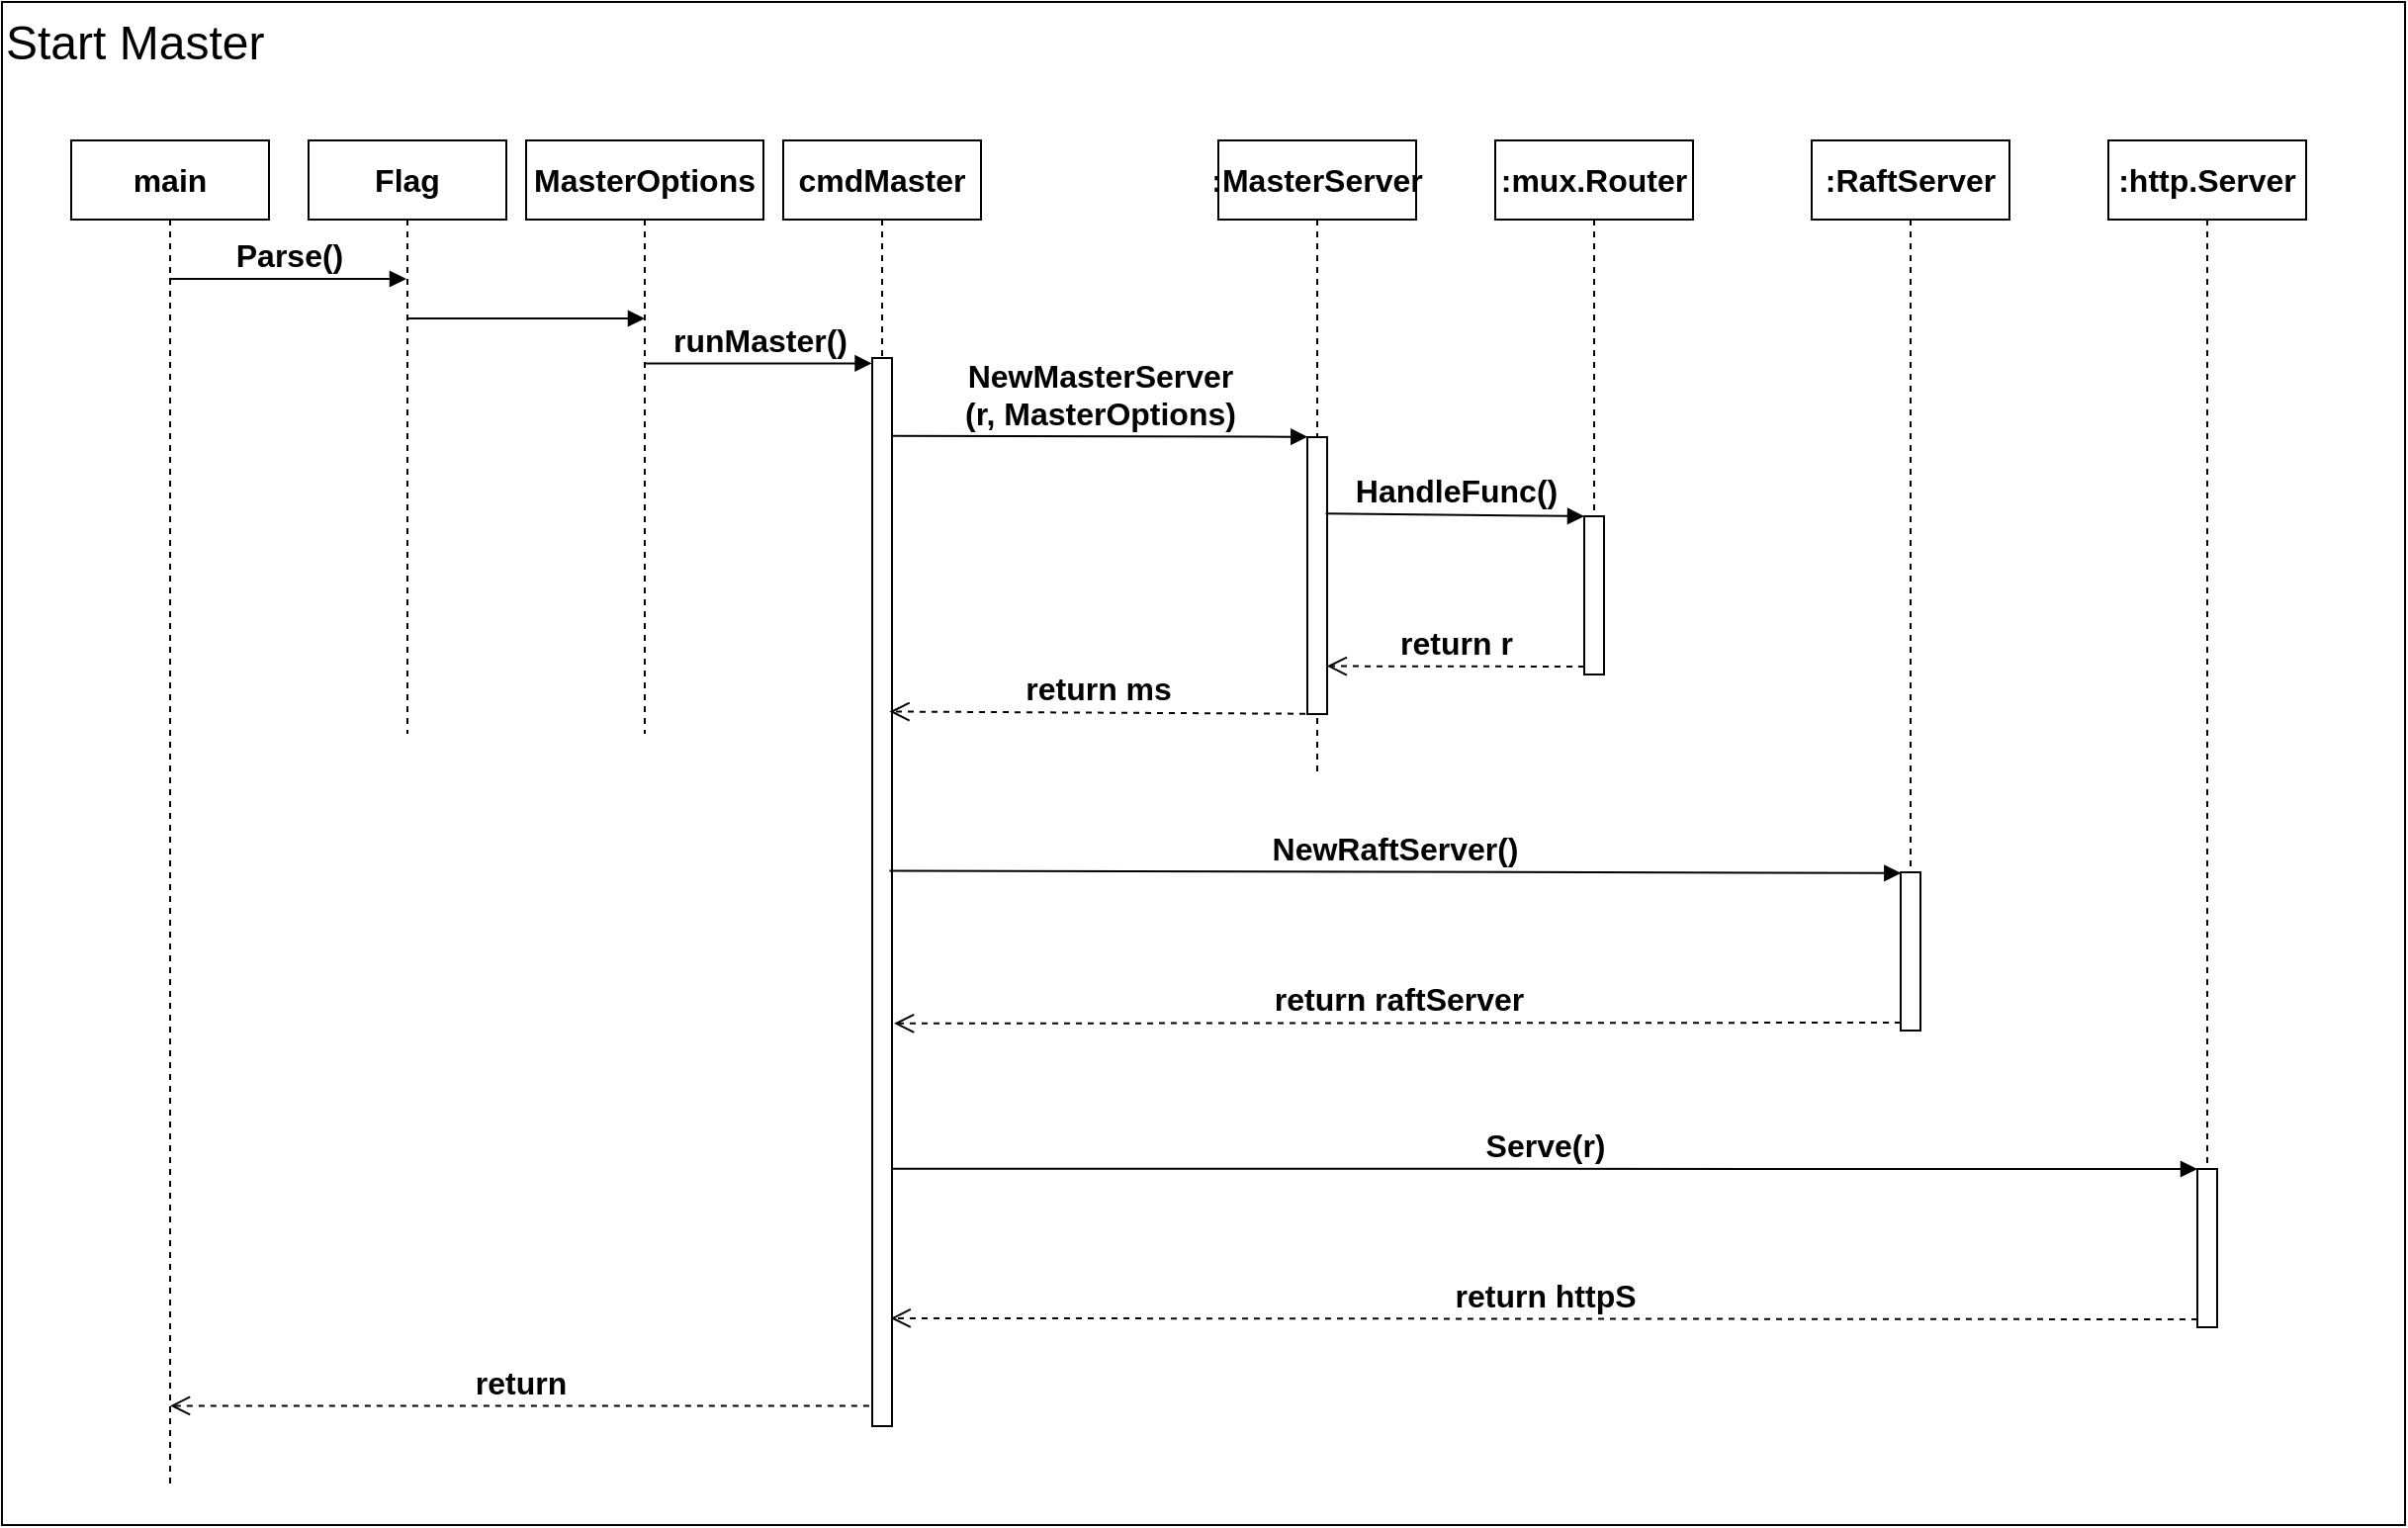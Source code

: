 <mxfile version="17.1.0" type="github" pages="2">
  <diagram id="kgpKYQtTHZ0yAKxKKP6v" name="Start Master">
    <mxGraphModel dx="1426" dy="769" grid="1" gridSize="10" guides="1" tooltips="1" connect="1" arrows="1" fold="1" page="1" pageScale="1" pageWidth="850" pageHeight="1100" math="0" shadow="0">
      <root>
        <mxCell id="0" />
        <mxCell id="1" parent="0" />
        <mxCell id="LGNnzQTe8pXJEuaVngby-1" value="&lt;font style=&quot;font-size: 24px&quot;&gt;Start Master&lt;/font&gt;" style="whiteSpace=wrap;html=1;align=left;horizontal=1;verticalAlign=top;" parent="1" vertex="1">
          <mxGeometry x="65" y="70" width="1215" height="770" as="geometry" />
        </mxCell>
        <mxCell id="LGNnzQTe8pXJEuaVngby-2" value="main" style="shape=umlLifeline;perimeter=lifelinePerimeter;whiteSpace=wrap;html=1;container=1;collapsible=0;recursiveResize=0;outlineConnect=0;fontSize=16;fontStyle=1" parent="1" vertex="1">
          <mxGeometry x="100" y="140" width="100" height="680" as="geometry" />
        </mxCell>
        <mxCell id="LGNnzQTe8pXJEuaVngby-3" value="Flag" style="shape=umlLifeline;perimeter=lifelinePerimeter;whiteSpace=wrap;html=1;container=1;collapsible=0;recursiveResize=0;outlineConnect=0;fontSize=16;fontStyle=1" parent="1" vertex="1">
          <mxGeometry x="220" y="140" width="100" height="300" as="geometry" />
        </mxCell>
        <mxCell id="LGNnzQTe8pXJEuaVngby-4" value="MasterOptions" style="shape=umlLifeline;perimeter=lifelinePerimeter;whiteSpace=wrap;html=1;container=1;collapsible=0;recursiveResize=0;outlineConnect=0;fontSize=16;fontStyle=1" parent="1" vertex="1">
          <mxGeometry x="330" y="140" width="120" height="300" as="geometry" />
        </mxCell>
        <mxCell id="LGNnzQTe8pXJEuaVngby-5" value="Parse()" style="html=1;verticalAlign=bottom;endArrow=block;rounded=0;fontSize=16;fontStyle=1" parent="1" target="LGNnzQTe8pXJEuaVngby-3" edge="1">
          <mxGeometry relative="1" as="geometry">
            <mxPoint x="149.5" y="210" as="sourcePoint" />
            <mxPoint x="306" y="210" as="targetPoint" />
          </mxGeometry>
        </mxCell>
        <mxCell id="LGNnzQTe8pXJEuaVngby-6" value="" style="html=1;verticalAlign=bottom;endArrow=block;rounded=0;fontSize=16;fontStyle=1" parent="1" source="LGNnzQTe8pXJEuaVngby-3" target="LGNnzQTe8pXJEuaVngby-4" edge="1">
          <mxGeometry width="80" relative="1" as="geometry">
            <mxPoint x="310" y="240" as="sourcePoint" />
            <mxPoint x="390" y="240" as="targetPoint" />
            <Array as="points">
              <mxPoint x="390" y="230" />
            </Array>
          </mxGeometry>
        </mxCell>
        <mxCell id="LGNnzQTe8pXJEuaVngby-7" value="runMaster()" style="html=1;verticalAlign=bottom;endArrow=block;rounded=0;entryX=-0.022;entryY=0.005;entryDx=0;entryDy=0;entryPerimeter=0;fontSize=16;fontStyle=1" parent="1" target="HbZCNWBuGogwmI4jJk0Y-1" edge="1" source="LGNnzQTe8pXJEuaVngby-4">
          <mxGeometry width="80" relative="1" as="geometry">
            <mxPoint x="389.5" y="255" as="sourcePoint" />
            <mxPoint x="509.5" y="255" as="targetPoint" />
          </mxGeometry>
        </mxCell>
        <mxCell id="LGNnzQTe8pXJEuaVngby-8" value="cmdMaster" style="shape=umlLifeline;perimeter=lifelinePerimeter;whiteSpace=wrap;html=1;container=1;collapsible=0;recursiveResize=0;outlineConnect=0;fontSize=16;fontStyle=1" parent="1" vertex="1">
          <mxGeometry x="460" y="140" width="100" height="650" as="geometry" />
        </mxCell>
        <mxCell id="HbZCNWBuGogwmI4jJk0Y-1" value="" style="html=1;points=[];perimeter=orthogonalPerimeter;fontSize=16;fontStyle=1" parent="LGNnzQTe8pXJEuaVngby-8" vertex="1">
          <mxGeometry x="45" y="110" width="10" height="540" as="geometry" />
        </mxCell>
        <mxCell id="LGNnzQTe8pXJEuaVngby-10" value=":mux.Router" style="shape=umlLifeline;perimeter=lifelinePerimeter;whiteSpace=wrap;html=1;container=1;collapsible=0;recursiveResize=0;outlineConnect=0;fontSize=16;fontStyle=1" parent="1" vertex="1">
          <mxGeometry x="820" y="140" width="100" height="270" as="geometry" />
        </mxCell>
        <mxCell id="LGNnzQTe8pXJEuaVngby-11" value="" style="html=1;points=[];perimeter=orthogonalPerimeter;fontSize=16;fontStyle=1" parent="LGNnzQTe8pXJEuaVngby-10" vertex="1">
          <mxGeometry x="45" y="190" width="10" height="80" as="geometry" />
        </mxCell>
        <mxCell id="LGNnzQTe8pXJEuaVngby-12" value=":RaftServer" style="shape=umlLifeline;perimeter=lifelinePerimeter;whiteSpace=wrap;html=1;container=1;collapsible=0;recursiveResize=0;outlineConnect=0;fontSize=16;fontStyle=1" parent="1" vertex="1">
          <mxGeometry x="980" y="140" width="100" height="450" as="geometry" />
        </mxCell>
        <mxCell id="LGNnzQTe8pXJEuaVngby-13" value="" style="html=1;points=[];perimeter=orthogonalPerimeter;fontSize=16;fontStyle=1" parent="LGNnzQTe8pXJEuaVngby-12" vertex="1">
          <mxGeometry x="45" y="370" width="10" height="80" as="geometry" />
        </mxCell>
        <mxCell id="LGNnzQTe8pXJEuaVngby-14" value="NewRaftServer()" style="html=1;verticalAlign=bottom;endArrow=block;rounded=0;exitX=0.873;exitY=0.48;exitDx=0;exitDy=0;exitPerimeter=0;entryX=0.016;entryY=0.005;entryDx=0;entryDy=0;entryPerimeter=0;fontSize=16;fontStyle=1" parent="1" source="HbZCNWBuGogwmI4jJk0Y-1" target="LGNnzQTe8pXJEuaVngby-13" edge="1">
          <mxGeometry relative="1" as="geometry">
            <mxPoint x="530" y="510" as="sourcePoint" />
            <mxPoint x="1010" y="509" as="targetPoint" />
          </mxGeometry>
        </mxCell>
        <mxCell id="LGNnzQTe8pXJEuaVngby-15" value="return raftServer" style="html=1;verticalAlign=bottom;endArrow=open;dashed=1;endSize=8;exitX=0;exitY=0.95;rounded=0;entryX=1.102;entryY=0.623;entryDx=0;entryDy=0;entryPerimeter=0;fontSize=16;fontStyle=1" parent="1" source="LGNnzQTe8pXJEuaVngby-13" target="HbZCNWBuGogwmI4jJk0Y-1" edge="1">
          <mxGeometry relative="1" as="geometry">
            <mxPoint x="530" y="586" as="targetPoint" />
          </mxGeometry>
        </mxCell>
        <mxCell id="LGNnzQTe8pXJEuaVngby-16" value=":http.Server" style="shape=umlLifeline;perimeter=lifelinePerimeter;whiteSpace=wrap;html=1;container=1;collapsible=0;recursiveResize=0;outlineConnect=0;fontSize=16;fontStyle=1" parent="1" vertex="1">
          <mxGeometry x="1130" y="140" width="100" height="600" as="geometry" />
        </mxCell>
        <mxCell id="LGNnzQTe8pXJEuaVngby-17" value="" style="html=1;points=[];perimeter=orthogonalPerimeter;fontSize=16;fontStyle=1" parent="LGNnzQTe8pXJEuaVngby-16" vertex="1">
          <mxGeometry x="45" y="520" width="10" height="80" as="geometry" />
        </mxCell>
        <mxCell id="LGNnzQTe8pXJEuaVngby-18" value="Serve(r)" style="html=1;verticalAlign=bottom;endArrow=block;entryX=0;entryY=0;rounded=0;startArrow=none;exitX=1.044;exitY=0.759;exitDx=0;exitDy=0;exitPerimeter=0;fontSize=16;fontStyle=1" parent="1" source="HbZCNWBuGogwmI4jJk0Y-1" target="LGNnzQTe8pXJEuaVngby-17" edge="1">
          <mxGeometry relative="1" as="geometry">
            <mxPoint x="540" y="660" as="sourcePoint" />
          </mxGeometry>
        </mxCell>
        <mxCell id="LGNnzQTe8pXJEuaVngby-19" value="return httpS" style="html=1;verticalAlign=bottom;endArrow=open;dashed=1;endSize=8;exitX=0;exitY=0.95;rounded=0;entryX=0.93;entryY=0.899;entryDx=0;entryDy=0;entryPerimeter=0;fontSize=16;fontStyle=1" parent="1" source="LGNnzQTe8pXJEuaVngby-17" target="HbZCNWBuGogwmI4jJk0Y-1" edge="1">
          <mxGeometry relative="1" as="geometry">
            <mxPoint x="540" y="736" as="targetPoint" />
          </mxGeometry>
        </mxCell>
        <mxCell id="LGNnzQTe8pXJEuaVngby-20" value=":MasterServer" style="shape=umlLifeline;perimeter=lifelinePerimeter;whiteSpace=wrap;html=1;container=1;collapsible=0;recursiveResize=0;outlineConnect=0;fontSize=16;fontStyle=1" parent="1" vertex="1">
          <mxGeometry x="680" y="140" width="100" height="320" as="geometry" />
        </mxCell>
        <mxCell id="HbZCNWBuGogwmI4jJk0Y-2" value="" style="html=1;points=[];perimeter=orthogonalPerimeter;fontSize=16;fontStyle=1" parent="LGNnzQTe8pXJEuaVngby-20" vertex="1">
          <mxGeometry x="45" y="150" width="10" height="140" as="geometry" />
        </mxCell>
        <mxCell id="LGNnzQTe8pXJEuaVngby-21" value="HandleFunc()" style="html=1;verticalAlign=bottom;endArrow=block;entryX=0;entryY=0;rounded=0;exitX=0.93;exitY=0.276;exitDx=0;exitDy=0;exitPerimeter=0;fontSize=16;fontStyle=1" parent="1" source="HbZCNWBuGogwmI4jJk0Y-2" target="LGNnzQTe8pXJEuaVngby-11" edge="1">
          <mxGeometry relative="1" as="geometry">
            <mxPoint x="740" y="330" as="sourcePoint" />
          </mxGeometry>
        </mxCell>
        <mxCell id="LGNnzQTe8pXJEuaVngby-22" value="return r" style="html=1;verticalAlign=bottom;endArrow=open;dashed=1;endSize=8;exitX=0;exitY=0.95;rounded=0;entryX=0.987;entryY=0.827;entryDx=0;entryDy=0;entryPerimeter=0;fontSize=16;fontStyle=1" parent="1" source="LGNnzQTe8pXJEuaVngby-11" target="HbZCNWBuGogwmI4jJk0Y-2" edge="1">
          <mxGeometry relative="1" as="geometry">
            <mxPoint x="740" y="406" as="targetPoint" />
          </mxGeometry>
        </mxCell>
        <mxCell id="LGNnzQTe8pXJEuaVngby-23" value="return ms" style="html=1;verticalAlign=bottom;endArrow=open;dashed=1;endSize=8;rounded=0;exitX=-0.098;exitY=0.999;exitDx=0;exitDy=0;exitPerimeter=0;entryX=0.873;entryY=0.331;entryDx=0;entryDy=0;entryPerimeter=0;fontSize=16;fontStyle=1" parent="1" source="HbZCNWBuGogwmI4jJk0Y-2" target="HbZCNWBuGogwmI4jJk0Y-1" edge="1">
          <mxGeometry relative="1" as="geometry">
            <mxPoint x="710" y="430" as="sourcePoint" />
            <mxPoint x="520" y="430" as="targetPoint" />
          </mxGeometry>
        </mxCell>
        <mxCell id="LGNnzQTe8pXJEuaVngby-24" value="return" style="html=1;verticalAlign=bottom;endArrow=open;dashed=1;endSize=8;rounded=0;exitX=-0.156;exitY=0.981;exitDx=0;exitDy=0;exitPerimeter=0;fontSize=16;fontStyle=1" parent="1" source="HbZCNWBuGogwmI4jJk0Y-1" target="LGNnzQTe8pXJEuaVngby-2" edge="1">
          <mxGeometry relative="1" as="geometry">
            <mxPoint x="480" y="780" as="sourcePoint" />
            <mxPoint x="430" y="780" as="targetPoint" />
          </mxGeometry>
        </mxCell>
        <mxCell id="LGNnzQTe8pXJEuaVngby-9" value="NewMasterServer&lt;br&gt;(r, MasterOptions)" style="html=1;verticalAlign=bottom;endArrow=block;rounded=0;entryX=0.016;entryY=-0.001;entryDx=0;entryDy=0;entryPerimeter=0;exitX=1.044;exitY=0.073;exitDx=0;exitDy=0;exitPerimeter=0;fontSize=16;fontStyle=1" parent="1" source="HbZCNWBuGogwmI4jJk0Y-1" target="HbZCNWBuGogwmI4jJk0Y-2" edge="1">
          <mxGeometry width="80" relative="1" as="geometry">
            <mxPoint x="530" y="290" as="sourcePoint" />
            <mxPoint x="710" y="290" as="targetPoint" />
          </mxGeometry>
        </mxCell>
      </root>
    </mxGraphModel>
  </diagram>
  <diagram id="Mra0eF3ZUIyh96dURD1N" name="Start Volume">
    <mxGraphModel dx="2194" dy="1183" grid="1" gridSize="10" guides="1" tooltips="1" connect="1" arrows="1" fold="1" page="1" pageScale="1" pageWidth="827" pageHeight="1169" math="0" shadow="0">
      <root>
        <mxCell id="Mzlm5xJfWWdNN3N-lW8T-0" />
        <mxCell id="Mzlm5xJfWWdNN3N-lW8T-1" parent="Mzlm5xJfWWdNN3N-lW8T-0" />
        <mxCell id="sjqFP4tiXn401q0chpYy-0" value="&lt;font style=&quot;font-size: 24px&quot;&gt;Start Volume&lt;/font&gt;" style="whiteSpace=wrap;html=1;align=left;horizontal=1;verticalAlign=top;fontSize=16;fontStyle=1" parent="Mzlm5xJfWWdNN3N-lW8T-1" vertex="1">
          <mxGeometry x="70" y="69" width="1470" height="911" as="geometry" />
        </mxCell>
        <mxCell id="sjqFP4tiXn401q0chpYy-1" value="main" style="shape=umlLifeline;perimeter=lifelinePerimeter;whiteSpace=wrap;html=1;container=1;collapsible=0;recursiveResize=0;outlineConnect=0;fontSize=16;fontStyle=1" parent="Mzlm5xJfWWdNN3N-lW8T-1" vertex="1">
          <mxGeometry x="100" y="140" width="100" height="840" as="geometry" />
        </mxCell>
        <mxCell id="sjqFP4tiXn401q0chpYy-2" value="Flag" style="shape=umlLifeline;perimeter=lifelinePerimeter;whiteSpace=wrap;html=1;container=1;collapsible=0;recursiveResize=0;outlineConnect=0;fontSize=16;fontStyle=1" parent="Mzlm5xJfWWdNN3N-lW8T-1" vertex="1">
          <mxGeometry x="220" y="140" width="100" height="300" as="geometry" />
        </mxCell>
        <mxCell id="sjqFP4tiXn401q0chpYy-3" value="Volume&lt;br style=&quot;font-size: 16px;&quot;&gt;ServerOptions" style="shape=umlLifeline;perimeter=lifelinePerimeter;whiteSpace=wrap;html=1;container=1;collapsible=0;recursiveResize=0;outlineConnect=0;fontSize=16;fontStyle=1" parent="Mzlm5xJfWWdNN3N-lW8T-1" vertex="1">
          <mxGeometry x="330" y="140" width="120" height="300" as="geometry" />
        </mxCell>
        <mxCell id="sjqFP4tiXn401q0chpYy-4" value="Parse()" style="html=1;verticalAlign=bottom;endArrow=block;rounded=0;fontSize=16;fontStyle=1" parent="Mzlm5xJfWWdNN3N-lW8T-1" target="sjqFP4tiXn401q0chpYy-2" edge="1">
          <mxGeometry relative="1" as="geometry">
            <mxPoint x="149.5" y="210" as="sourcePoint" />
            <mxPoint x="306" y="210" as="targetPoint" />
          </mxGeometry>
        </mxCell>
        <mxCell id="sjqFP4tiXn401q0chpYy-5" value="" style="html=1;verticalAlign=bottom;endArrow=block;rounded=0;fontSize=16;fontStyle=1" parent="Mzlm5xJfWWdNN3N-lW8T-1" source="sjqFP4tiXn401q0chpYy-2" target="sjqFP4tiXn401q0chpYy-3" edge="1">
          <mxGeometry width="80" relative="1" as="geometry">
            <mxPoint x="310" y="240" as="sourcePoint" />
            <mxPoint x="390" y="240" as="targetPoint" />
            <Array as="points">
              <mxPoint x="390" y="230" />
            </Array>
          </mxGeometry>
        </mxCell>
        <mxCell id="sjqFP4tiXn401q0chpYy-6" value="runVolume()" style="html=1;verticalAlign=bottom;endArrow=block;rounded=0;entryX=-0.134;entryY=0.017;entryDx=0;entryDy=0;entryPerimeter=0;fontSize=16;fontStyle=1" parent="Mzlm5xJfWWdNN3N-lW8T-1" target="ym6G2y9NGFAl2pDBug24-0" edge="1">
          <mxGeometry width="80" relative="1" as="geometry">
            <mxPoint x="389.5" y="255" as="sourcePoint" />
            <mxPoint x="500" y="260" as="targetPoint" />
          </mxGeometry>
        </mxCell>
        <mxCell id="sjqFP4tiXn401q0chpYy-7" value="cmdVolume" style="shape=umlLifeline;perimeter=lifelinePerimeter;whiteSpace=wrap;html=1;container=1;collapsible=0;recursiveResize=0;outlineConnect=0;fontSize=16;fontStyle=1" parent="Mzlm5xJfWWdNN3N-lW8T-1" vertex="1">
          <mxGeometry x="460" y="140" width="100" height="840" as="geometry" />
        </mxCell>
        <mxCell id="sjqFP4tiXn401q0chpYy-8" value="NewVolumeServer()" style="html=1;verticalAlign=bottom;endArrow=block;rounded=0;entryX=-0.1;entryY=0.019;entryDx=0;entryDy=0;entryPerimeter=0;fontSize=16;fontStyle=1" parent="sjqFP4tiXn401q0chpYy-7" target="Dbe34lXSyrHhvyE4fIAp-5" edge="1">
          <mxGeometry width="80" relative="1" as="geometry">
            <mxPoint x="50" y="149.5" as="sourcePoint" />
            <mxPoint x="264" y="150" as="targetPoint" />
          </mxGeometry>
        </mxCell>
        <mxCell id="ym6G2y9NGFAl2pDBug24-0" value="" style="html=1;points=[];perimeter=orthogonalPerimeter;fontSize=16;fontStyle=1" parent="sjqFP4tiXn401q0chpYy-7" vertex="1">
          <mxGeometry x="45" y="100" width="10" height="730" as="geometry" />
        </mxCell>
        <mxCell id="sjqFP4tiXn401q0chpYy-9" value=":mux.Router" style="shape=umlLifeline;perimeter=lifelinePerimeter;whiteSpace=wrap;html=1;container=1;collapsible=0;recursiveResize=0;outlineConnect=0;fontSize=16;fontStyle=1" parent="Mzlm5xJfWWdNN3N-lW8T-1" vertex="1">
          <mxGeometry x="1241" y="140" width="100" height="640" as="geometry" />
        </mxCell>
        <mxCell id="sjqFP4tiXn401q0chpYy-10" value="" style="html=1;points=[];perimeter=orthogonalPerimeter;fontSize=16;fontStyle=1" parent="sjqFP4tiXn401q0chpYy-9" vertex="1">
          <mxGeometry x="45" y="540" width="10" height="80" as="geometry" />
        </mxCell>
        <mxCell id="sjqFP4tiXn401q0chpYy-15" value=":httpdown.&lt;br&gt;Server" style="shape=umlLifeline;perimeter=lifelinePerimeter;whiteSpace=wrap;html=1;container=1;collapsible=0;recursiveResize=0;outlineConnect=0;fontSize=16;fontStyle=1" parent="Mzlm5xJfWWdNN3N-lW8T-1" vertex="1">
          <mxGeometry x="1420" y="140" width="100" height="840" as="geometry" />
        </mxCell>
        <mxCell id="sjqFP4tiXn401q0chpYy-16" value="" style="html=1;points=[];perimeter=orthogonalPerimeter;fontSize=16;fontStyle=1" parent="sjqFP4tiXn401q0chpYy-15" vertex="1">
          <mxGeometry x="45.57" y="710.51" width="10" height="80" as="geometry" />
        </mxCell>
        <mxCell id="sjqFP4tiXn401q0chpYy-17" value="Serve(adminMux)" style="html=1;verticalAlign=bottom;endArrow=block;entryX=0;entryY=0;rounded=0;startArrow=none;exitX=0.943;exitY=0.741;exitDx=0;exitDy=0;exitPerimeter=0;fontSize=16;fontStyle=1" parent="Mzlm5xJfWWdNN3N-lW8T-1" target="sjqFP4tiXn401q0chpYy-16" edge="1">
          <mxGeometry relative="1" as="geometry">
            <mxPoint x="515.0" y="850.0" as="sourcePoint" />
          </mxGeometry>
        </mxCell>
        <mxCell id="sjqFP4tiXn401q0chpYy-18" value="return clusterHttpServer" style="html=1;verticalAlign=bottom;endArrow=open;dashed=1;endSize=8;exitX=0;exitY=0.95;rounded=0;entryX=1.004;entryY=0.826;entryDx=0;entryDy=0;entryPerimeter=0;fontSize=16;fontStyle=1" parent="Mzlm5xJfWWdNN3N-lW8T-1" source="sjqFP4tiXn401q0chpYy-16" edge="1">
          <mxGeometry x="-0.048" y="-6" relative="1" as="geometry">
            <mxPoint x="515.61" y="925.65" as="targetPoint" />
            <mxPoint as="offset" />
          </mxGeometry>
        </mxCell>
        <mxCell id="sjqFP4tiXn401q0chpYy-19" value=":VolumeServer" style="shape=umlLifeline;perimeter=lifelinePerimeter;whiteSpace=wrap;html=1;container=1;collapsible=0;recursiveResize=0;outlineConnect=0;fontSize=16;fontStyle=1" parent="Mzlm5xJfWWdNN3N-lW8T-1" vertex="1">
          <mxGeometry x="640" y="140" width="140" height="840" as="geometry" />
        </mxCell>
        <mxCell id="Dbe34lXSyrHhvyE4fIAp-5" value="" style="html=1;points=[];perimeter=orthogonalPerimeter;fontSize=16;fontStyle=1" parent="sjqFP4tiXn401q0chpYy-19" vertex="1">
          <mxGeometry x="65" y="140" width="10" height="540" as="geometry" />
        </mxCell>
        <mxCell id="sjqFP4tiXn401q0chpYy-20" value="HandleFunc()" style="html=1;verticalAlign=bottom;endArrow=block;entryX=0;entryY=0;rounded=0;exitX=0.941;exitY=0.74;exitDx=0;exitDy=0;exitPerimeter=0;fontSize=16;fontStyle=1" parent="Mzlm5xJfWWdNN3N-lW8T-1" source="Dbe34lXSyrHhvyE4fIAp-5" target="sjqFP4tiXn401q0chpYy-10" edge="1">
          <mxGeometry relative="1" as="geometry">
            <mxPoint x="739.997" y="680" as="sourcePoint" />
          </mxGeometry>
        </mxCell>
        <mxCell id="sjqFP4tiXn401q0chpYy-21" value="return adminMux&amp;amp;publicMux" style="html=1;verticalAlign=bottom;endArrow=open;dashed=1;endSize=8;exitX=0;exitY=0.95;rounded=0;entryX=1.007;entryY=0.882;entryDx=0;entryDy=0;entryPerimeter=0;fontSize=16;fontStyle=1" parent="Mzlm5xJfWWdNN3N-lW8T-1" source="sjqFP4tiXn401q0chpYy-10" target="Dbe34lXSyrHhvyE4fIAp-5" edge="1">
          <mxGeometry relative="1" as="geometry">
            <mxPoint x="739.997" y="756" as="targetPoint" />
          </mxGeometry>
        </mxCell>
        <mxCell id="sjqFP4tiXn401q0chpYy-22" value="return volumeServer" style="html=1;verticalAlign=bottom;endArrow=open;dashed=1;endSize=8;rounded=0;exitX=-0.124;exitY=0.969;exitDx=0;exitDy=0;exitPerimeter=0;fontSize=16;fontStyle=1" parent="Mzlm5xJfWWdNN3N-lW8T-1" source="Dbe34lXSyrHhvyE4fIAp-5" target="ym6G2y9NGFAl2pDBug24-0" edge="1">
          <mxGeometry relative="1" as="geometry">
            <mxPoint x="730" y="430" as="sourcePoint" />
            <mxPoint x="540" y="800" as="targetPoint" />
            <Array as="points">
              <mxPoint x="650" y="803" />
            </Array>
          </mxGeometry>
        </mxCell>
        <mxCell id="sjqFP4tiXn401q0chpYy-23" value="return" style="html=1;verticalAlign=bottom;endArrow=open;dashed=1;endSize=8;rounded=0;exitX=-0.198;exitY=0.978;exitDx=0;exitDy=0;exitPerimeter=0;fontSize=16;fontStyle=1" parent="Mzlm5xJfWWdNN3N-lW8T-1" source="ym6G2y9NGFAl2pDBug24-0" target="sjqFP4tiXn401q0chpYy-1" edge="1">
          <mxGeometry relative="1" as="geometry">
            <mxPoint x="470" y="1110" as="sourcePoint" />
            <mxPoint x="430" y="780" as="targetPoint" />
            <Array as="points">
              <mxPoint x="350" y="954" />
            </Array>
          </mxGeometry>
        </mxCell>
        <mxCell id="vGNdf2LSF6fXWQOkZbyO-0" value=":Store" style="shape=umlLifeline;perimeter=lifelinePerimeter;whiteSpace=wrap;html=1;container=1;collapsible=0;recursiveResize=0;outlineConnect=0;fontSize=16;fontStyle=1" parent="Mzlm5xJfWWdNN3N-lW8T-1" vertex="1">
          <mxGeometry x="827" y="140" width="100" height="480" as="geometry" />
        </mxCell>
        <mxCell id="Dbe34lXSyrHhvyE4fIAp-0" value="" style="html=1;points=[];perimeter=orthogonalPerimeter;fontSize=16;fontStyle=1" parent="vGNdf2LSF6fXWQOkZbyO-0" vertex="1">
          <mxGeometry x="45" y="175" width="10" height="305" as="geometry" />
        </mxCell>
        <mxCell id="Dbe34lXSyrHhvyE4fIAp-1" value="" style="html=1;points=[];perimeter=orthogonalPerimeter;fontSize=16;fontStyle=1" parent="vGNdf2LSF6fXWQOkZbyO-0" vertex="1">
          <mxGeometry x="55" y="390" width="10" height="40" as="geometry" />
        </mxCell>
        <mxCell id="Dbe34lXSyrHhvyE4fIAp-2" value="make(chan) &lt;br style=&quot;font-size: 16px&quot;&gt;//for new&amp;amp;delete&lt;br&gt;&amp;nbsp;volume" style="edgeStyle=orthogonalEdgeStyle;html=1;align=left;spacingLeft=2;endArrow=block;rounded=0;entryX=1;entryY=0;exitX=1.038;exitY=0.637;exitDx=0;exitDy=0;exitPerimeter=0;fontSize=16;fontStyle=1" parent="vGNdf2LSF6fXWQOkZbyO-0" source="Dbe34lXSyrHhvyE4fIAp-0" target="Dbe34lXSyrHhvyE4fIAp-1" edge="1">
          <mxGeometry relative="1" as="geometry">
            <mxPoint x="60" y="370" as="sourcePoint" />
            <Array as="points">
              <mxPoint x="90" y="369" />
              <mxPoint x="90" y="390" />
            </Array>
          </mxGeometry>
        </mxCell>
        <mxCell id="vGNdf2LSF6fXWQOkZbyO-1" value="NewStore()" style="html=1;verticalAlign=bottom;endArrow=block;rounded=0;entryX=0.063;entryY=0.016;entryDx=0;entryDy=0;entryPerimeter=0;fontSize=16;fontStyle=1" parent="Mzlm5xJfWWdNN3N-lW8T-1" target="Dbe34lXSyrHhvyE4fIAp-0" edge="1" source="sjqFP4tiXn401q0chpYy-19">
          <mxGeometry width="80" relative="1" as="geometry">
            <mxPoint x="735.0" y="319.33" as="sourcePoint" />
            <mxPoint x="870" y="320" as="targetPoint" />
          </mxGeometry>
        </mxCell>
        <mxCell id="vGNdf2LSF6fXWQOkZbyO-2" value=":DiskLocation" style="shape=umlLifeline;perimeter=lifelinePerimeter;whiteSpace=wrap;html=1;container=1;collapsible=0;recursiveResize=0;outlineConnect=0;fontSize=16;fontStyle=1" parent="Mzlm5xJfWWdNN3N-lW8T-1" vertex="1">
          <mxGeometry x="1030" y="140" width="120" height="430" as="geometry" />
        </mxCell>
        <mxCell id="oYjZRE95RsBf2y3OqhEJ-0" value="" style="html=1;points=[];perimeter=orthogonalPerimeter;fontSize=16;fontStyle=1" parent="vGNdf2LSF6fXWQOkZbyO-2" vertex="1">
          <mxGeometry x="60" y="210" width="10" height="130" as="geometry" />
        </mxCell>
        <mxCell id="vGNdf2LSF6fXWQOkZbyO-5" value="" style="html=1;points=[];perimeter=orthogonalPerimeter;fontSize=16;fontStyle=1" parent="vGNdf2LSF6fXWQOkZbyO-2" vertex="1">
          <mxGeometry x="70" y="265" width="10" height="40" as="geometry" />
        </mxCell>
        <mxCell id="vGNdf2LSF6fXWQOkZbyO-6" value="loadExistingVolumes()" style="edgeStyle=orthogonalEdgeStyle;html=1;align=left;spacingLeft=2;endArrow=block;rounded=0;entryX=1;entryY=0;startArrow=none;exitX=0.943;exitY=0.267;exitDx=0;exitDy=0;exitPerimeter=0;fontSize=16;fontStyle=1" parent="vGNdf2LSF6fXWQOkZbyO-2" source="oYjZRE95RsBf2y3OqhEJ-0" target="vGNdf2LSF6fXWQOkZbyO-5" edge="1">
          <mxGeometry relative="1" as="geometry">
            <mxPoint x="80" y="245" as="sourcePoint" />
            <Array as="points">
              <mxPoint x="110" y="245" />
              <mxPoint x="110" y="265" />
            </Array>
          </mxGeometry>
        </mxCell>
        <mxCell id="vGNdf2LSF6fXWQOkZbyO-3" value="NewDiskLocation()" style="html=1;verticalAlign=bottom;endArrow=block;rounded=0;entryX=0.048;entryY=0.028;entryDx=0;entryDy=0;entryPerimeter=0;exitX=0.941;exitY=0.132;exitDx=0;exitDy=0;exitPerimeter=0;fontSize=16;fontStyle=1" parent="Mzlm5xJfWWdNN3N-lW8T-1" source="Dbe34lXSyrHhvyE4fIAp-0" target="oYjZRE95RsBf2y3OqhEJ-0" edge="1">
          <mxGeometry width="80" relative="1" as="geometry">
            <mxPoint x="910" y="350" as="sourcePoint" />
            <mxPoint x="1000" y="350" as="targetPoint" />
          </mxGeometry>
        </mxCell>
        <mxCell id="vGNdf2LSF6fXWQOkZbyO-4" value="return location" style="html=1;verticalAlign=bottom;endArrow=open;dashed=1;endSize=8;rounded=0;exitX=-0.005;exitY=0.923;exitDx=0;exitDy=0;exitPerimeter=0;entryX=1.087;entryY=0.509;entryDx=0;entryDy=0;entryPerimeter=0;fontSize=16;fontStyle=1" parent="Mzlm5xJfWWdNN3N-lW8T-1" source="oYjZRE95RsBf2y3OqhEJ-0" target="Dbe34lXSyrHhvyE4fIAp-0" edge="1">
          <mxGeometry relative="1" as="geometry">
            <mxPoint x="1020" y="470" as="sourcePoint" />
            <mxPoint x="900" y="470" as="targetPoint" />
            <Array as="points">
              <mxPoint x="970" y="470" />
            </Array>
          </mxGeometry>
        </mxCell>
        <mxCell id="Dbe34lXSyrHhvyE4fIAp-3" value="return vs.store" style="html=1;verticalAlign=bottom;endArrow=open;dashed=1;endSize=8;rounded=0;exitX=0.014;exitY=0.968;exitDx=0;exitDy=0;exitPerimeter=0;entryX=1.007;entryY=0.614;entryDx=0;entryDy=0;entryPerimeter=0;fontSize=16;fontStyle=1" parent="Mzlm5xJfWWdNN3N-lW8T-1" source="Dbe34lXSyrHhvyE4fIAp-0" target="Dbe34lXSyrHhvyE4fIAp-5" edge="1">
          <mxGeometry relative="1" as="geometry">
            <mxPoint x="870" y="610" as="sourcePoint" />
            <mxPoint x="760" y="610" as="targetPoint" />
          </mxGeometry>
        </mxCell>
      </root>
    </mxGraphModel>
  </diagram>
</mxfile>

